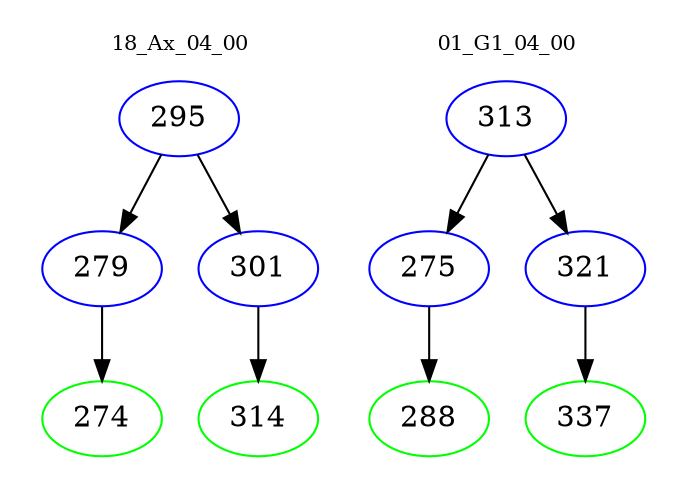 digraph{
subgraph cluster_0 {
color = white
label = "18_Ax_04_00";
fontsize=10;
T0_295 [label="295", color="blue"]
T0_295 -> T0_279 [color="black"]
T0_279 [label="279", color="blue"]
T0_279 -> T0_274 [color="black"]
T0_274 [label="274", color="green"]
T0_295 -> T0_301 [color="black"]
T0_301 [label="301", color="blue"]
T0_301 -> T0_314 [color="black"]
T0_314 [label="314", color="green"]
}
subgraph cluster_1 {
color = white
label = "01_G1_04_00";
fontsize=10;
T1_313 [label="313", color="blue"]
T1_313 -> T1_275 [color="black"]
T1_275 [label="275", color="blue"]
T1_275 -> T1_288 [color="black"]
T1_288 [label="288", color="green"]
T1_313 -> T1_321 [color="black"]
T1_321 [label="321", color="blue"]
T1_321 -> T1_337 [color="black"]
T1_337 [label="337", color="green"]
}
}
